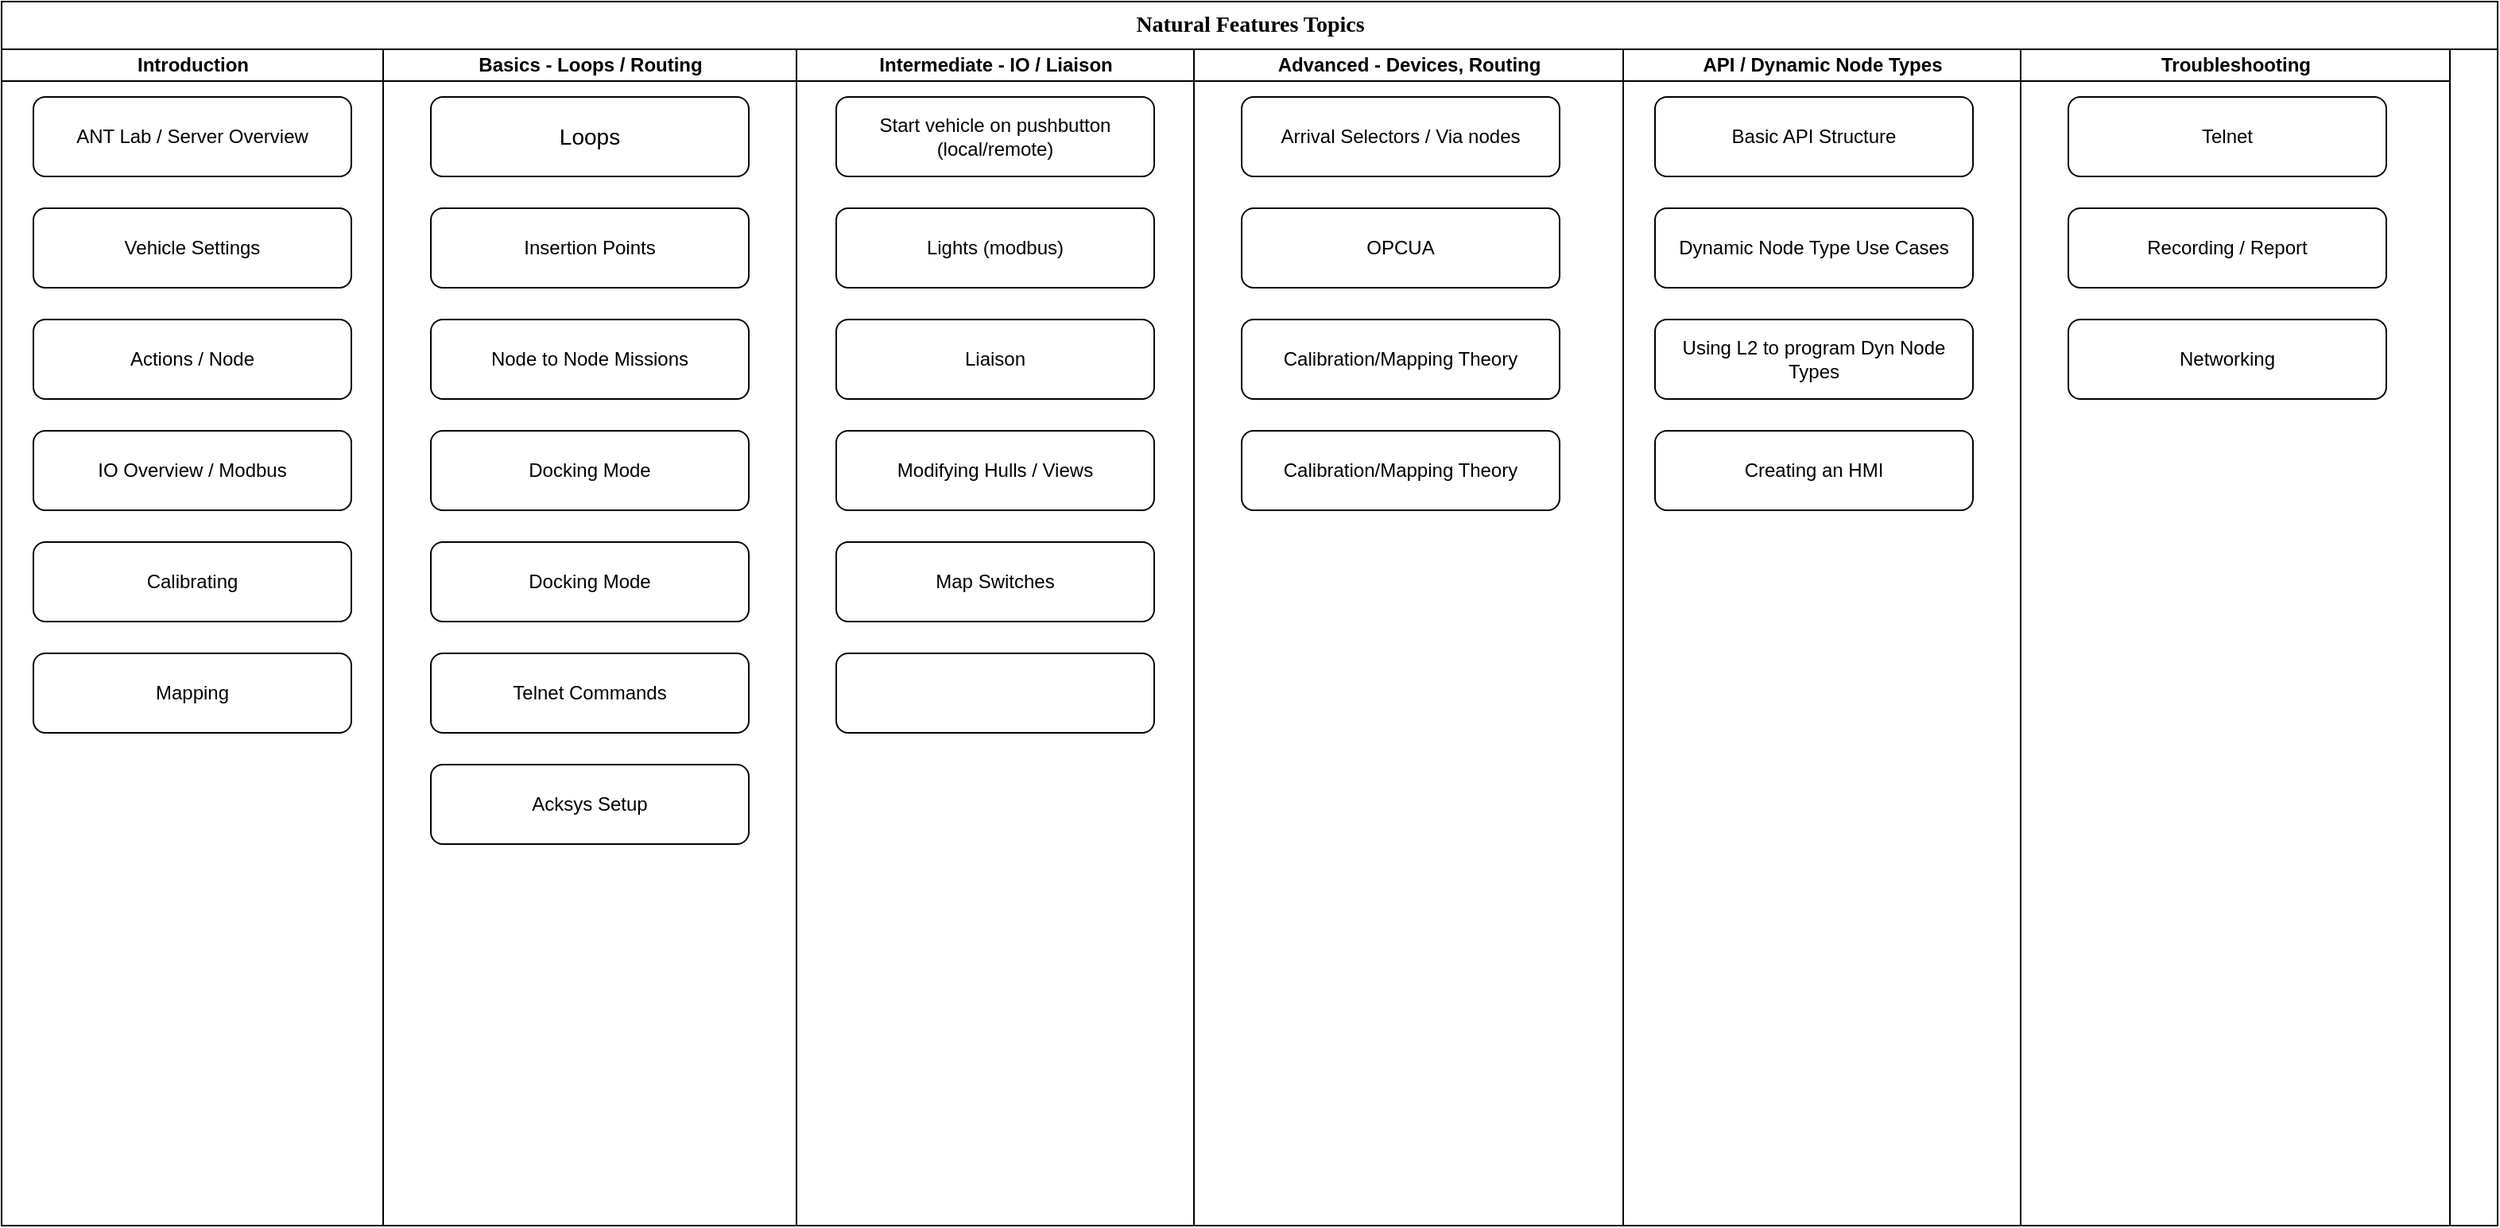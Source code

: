 <mxfile version="14.7.6" type="github" pages="2">
  <diagram name="Page-1" id="74e2e168-ea6b-b213-b513-2b3c1d86103e">
    <mxGraphModel dx="1422" dy="790" grid="1" gridSize="10" guides="1" tooltips="1" connect="1" arrows="1" fold="1" page="1" pageScale="1" pageWidth="1654" pageHeight="1169" background="none" math="0" shadow="0">
      <root>
        <mxCell id="0" />
        <mxCell id="1" parent="0" />
        <mxCell id="77e6c97f196da883-1" value="&lt;font style=&quot;font-size: 14px&quot;&gt;&lt;font style=&quot;font-size: 14px&quot;&gt;Natural Features Topics&lt;/font&gt;&lt;br&gt;&lt;/font&gt;" style="swimlane;html=1;childLayout=stackLayout;startSize=30;rounded=0;shadow=0;labelBackgroundColor=none;strokeWidth=1;fontFamily=Verdana;fontSize=8;align=center;" parent="1" vertex="1">
          <mxGeometry x="70" y="30" width="1570" height="770" as="geometry" />
        </mxCell>
        <mxCell id="77e6c97f196da883-2" value="Introduction" style="swimlane;html=1;startSize=20;" parent="77e6c97f196da883-1" vertex="1">
          <mxGeometry y="30" width="240" height="740" as="geometry" />
        </mxCell>
        <mxCell id="DaP6Y3IEQTladzm9sXex-2" value="ANT Lab / Server Overview" style="rounded=1;whiteSpace=wrap;html=1;" vertex="1" parent="77e6c97f196da883-2">
          <mxGeometry x="20" y="30" width="200" height="50" as="geometry" />
        </mxCell>
        <mxCell id="DaP6Y3IEQTladzm9sXex-3" value="Vehicle Settings" style="rounded=1;whiteSpace=wrap;html=1;" vertex="1" parent="77e6c97f196da883-2">
          <mxGeometry x="20" y="100" width="200" height="50" as="geometry" />
        </mxCell>
        <mxCell id="DaP6Y3IEQTladzm9sXex-4" value="Actions / Node " style="rounded=1;whiteSpace=wrap;html=1;" vertex="1" parent="77e6c97f196da883-2">
          <mxGeometry x="20" y="170" width="200" height="50" as="geometry" />
        </mxCell>
        <mxCell id="DaP6Y3IEQTladzm9sXex-5" value="IO Overview / Modbus" style="rounded=1;whiteSpace=wrap;html=1;" vertex="1" parent="77e6c97f196da883-2">
          <mxGeometry x="20" y="240" width="200" height="50" as="geometry" />
        </mxCell>
        <mxCell id="DaP6Y3IEQTladzm9sXex-6" value="Calibrating" style="rounded=1;whiteSpace=wrap;html=1;" vertex="1" parent="77e6c97f196da883-2">
          <mxGeometry x="20" y="310" width="200" height="50" as="geometry" />
        </mxCell>
        <mxCell id="DaP6Y3IEQTladzm9sXex-7" value="Mapping" style="rounded=1;whiteSpace=wrap;html=1;" vertex="1" parent="77e6c97f196da883-2">
          <mxGeometry x="20" y="380" width="200" height="50" as="geometry" />
        </mxCell>
        <mxCell id="77e6c97f196da883-3" value="Basics - Loops / Routing" style="swimlane;html=1;startSize=20;" parent="77e6c97f196da883-1" vertex="1">
          <mxGeometry x="240" y="30" width="260" height="740" as="geometry" />
        </mxCell>
        <mxCell id="DaP6Y3IEQTladzm9sXex-1" value="&lt;font style=&quot;font-size: 14px&quot;&gt;Loops&lt;/font&gt;" style="rounded=1;whiteSpace=wrap;html=1;" vertex="1" parent="77e6c97f196da883-3">
          <mxGeometry x="30" y="30" width="200" height="50" as="geometry" />
        </mxCell>
        <mxCell id="DaP6Y3IEQTladzm9sXex-22" value="Insertion Points" style="rounded=1;whiteSpace=wrap;html=1;" vertex="1" parent="77e6c97f196da883-3">
          <mxGeometry x="30" y="100" width="200" height="50" as="geometry" />
        </mxCell>
        <mxCell id="DaP6Y3IEQTladzm9sXex-23" value="Node to Node Missions" style="rounded=1;whiteSpace=wrap;html=1;" vertex="1" parent="77e6c97f196da883-3">
          <mxGeometry x="30" y="170" width="200" height="50" as="geometry" />
        </mxCell>
        <mxCell id="DaP6Y3IEQTladzm9sXex-24" value="Docking Mode" style="rounded=1;whiteSpace=wrap;html=1;" vertex="1" parent="77e6c97f196da883-3">
          <mxGeometry x="30" y="240" width="200" height="50" as="geometry" />
        </mxCell>
        <mxCell id="DaP6Y3IEQTladzm9sXex-25" value="Docking Mode" style="rounded=1;whiteSpace=wrap;html=1;" vertex="1" parent="77e6c97f196da883-3">
          <mxGeometry x="30" y="310" width="200" height="50" as="geometry" />
        </mxCell>
        <mxCell id="DaP6Y3IEQTladzm9sXex-26" value="Telnet Commands" style="rounded=1;whiteSpace=wrap;html=1;" vertex="1" parent="77e6c97f196da883-3">
          <mxGeometry x="30" y="380" width="200" height="50" as="geometry" />
        </mxCell>
        <mxCell id="DaP6Y3IEQTladzm9sXex-43" value="Acksys Setup" style="rounded=1;whiteSpace=wrap;html=1;" vertex="1" parent="77e6c97f196da883-3">
          <mxGeometry x="30" y="450" width="200" height="50" as="geometry" />
        </mxCell>
        <mxCell id="77e6c97f196da883-4" value="Intermediate - IO / Liaison" style="swimlane;html=1;startSize=20;" parent="77e6c97f196da883-1" vertex="1">
          <mxGeometry x="500" y="30" width="250" height="740" as="geometry" />
        </mxCell>
        <mxCell id="DaP6Y3IEQTladzm9sXex-27" value="Start vehicle on pushbutton (local/remote)" style="rounded=1;whiteSpace=wrap;html=1;" vertex="1" parent="77e6c97f196da883-4">
          <mxGeometry x="25" y="30" width="200" height="50" as="geometry" />
        </mxCell>
        <mxCell id="DaP6Y3IEQTladzm9sXex-28" value="Lights (modbus)" style="rounded=1;whiteSpace=wrap;html=1;" vertex="1" parent="77e6c97f196da883-4">
          <mxGeometry x="25" y="100" width="200" height="50" as="geometry" />
        </mxCell>
        <mxCell id="DaP6Y3IEQTladzm9sXex-29" value="Liaison " style="rounded=1;whiteSpace=wrap;html=1;" vertex="1" parent="77e6c97f196da883-4">
          <mxGeometry x="25" y="170" width="200" height="50" as="geometry" />
        </mxCell>
        <mxCell id="DaP6Y3IEQTladzm9sXex-30" value="Modifying Hulls / Views" style="rounded=1;whiteSpace=wrap;html=1;" vertex="1" parent="77e6c97f196da883-4">
          <mxGeometry x="25" y="240" width="200" height="50" as="geometry" />
        </mxCell>
        <mxCell id="DaP6Y3IEQTladzm9sXex-33" value="Map Switches" style="rounded=1;whiteSpace=wrap;html=1;" vertex="1" parent="77e6c97f196da883-4">
          <mxGeometry x="25" y="310" width="200" height="50" as="geometry" />
        </mxCell>
        <mxCell id="DaP6Y3IEQTladzm9sXex-44" value="" style="rounded=1;whiteSpace=wrap;html=1;" vertex="1" parent="77e6c97f196da883-4">
          <mxGeometry x="25" y="380" width="200" height="50" as="geometry" />
        </mxCell>
        <mxCell id="77e6c97f196da883-5" value="Advanced - Devices, Routing" style="swimlane;html=1;startSize=20;" parent="77e6c97f196da883-1" vertex="1">
          <mxGeometry x="750" y="30" width="270" height="740" as="geometry" />
        </mxCell>
        <mxCell id="DaP6Y3IEQTladzm9sXex-31" value="Arrival Selectors / Via nodes" style="rounded=1;whiteSpace=wrap;html=1;" vertex="1" parent="77e6c97f196da883-5">
          <mxGeometry x="30" y="30" width="200" height="50" as="geometry" />
        </mxCell>
        <mxCell id="DaP6Y3IEQTladzm9sXex-32" value="OPCUA" style="rounded=1;whiteSpace=wrap;html=1;" vertex="1" parent="77e6c97f196da883-5">
          <mxGeometry x="30" y="100" width="200" height="50" as="geometry" />
        </mxCell>
        <mxCell id="DaP6Y3IEQTladzm9sXex-34" value="Calibration/Mapping Theory" style="rounded=1;whiteSpace=wrap;html=1;" vertex="1" parent="77e6c97f196da883-5">
          <mxGeometry x="30" y="170" width="200" height="50" as="geometry" />
        </mxCell>
        <mxCell id="DaP6Y3IEQTladzm9sXex-35" value="Calibration/Mapping Theory" style="rounded=1;whiteSpace=wrap;html=1;" vertex="1" parent="77e6c97f196da883-5">
          <mxGeometry x="30" y="240" width="200" height="50" as="geometry" />
        </mxCell>
        <mxCell id="77e6c97f196da883-6" value="API / Dynamic Node Types" style="swimlane;html=1;startSize=20;" parent="77e6c97f196da883-1" vertex="1">
          <mxGeometry x="1020" y="30" width="250" height="740" as="geometry" />
        </mxCell>
        <mxCell id="DaP6Y3IEQTladzm9sXex-36" value="Basic API Structure" style="rounded=1;whiteSpace=wrap;html=1;" vertex="1" parent="77e6c97f196da883-6">
          <mxGeometry x="20" y="30" width="200" height="50" as="geometry" />
        </mxCell>
        <mxCell id="DaP6Y3IEQTladzm9sXex-37" value="Using L2 to program Dyn Node Types" style="rounded=1;whiteSpace=wrap;html=1;" vertex="1" parent="77e6c97f196da883-6">
          <mxGeometry x="20" y="170" width="200" height="50" as="geometry" />
        </mxCell>
        <mxCell id="DaP6Y3IEQTladzm9sXex-38" value="Dynamic Node Type Use Cases" style="rounded=1;whiteSpace=wrap;html=1;" vertex="1" parent="77e6c97f196da883-6">
          <mxGeometry x="20" y="100" width="200" height="50" as="geometry" />
        </mxCell>
        <mxCell id="DaP6Y3IEQTladzm9sXex-39" value="Creating an HMI" style="rounded=1;whiteSpace=wrap;html=1;" vertex="1" parent="77e6c97f196da883-6">
          <mxGeometry x="20" y="240" width="200" height="50" as="geometry" />
        </mxCell>
        <mxCell id="77e6c97f196da883-7" value="Troubleshooting" style="swimlane;html=1;startSize=20;" parent="77e6c97f196da883-1" vertex="1">
          <mxGeometry x="1270" y="30" width="270" height="740" as="geometry" />
        </mxCell>
        <mxCell id="DaP6Y3IEQTladzm9sXex-40" value="Telnet" style="rounded=1;whiteSpace=wrap;html=1;" vertex="1" parent="77e6c97f196da883-7">
          <mxGeometry x="30" y="30" width="200" height="50" as="geometry" />
        </mxCell>
        <mxCell id="DaP6Y3IEQTladzm9sXex-41" value="Recording / Report" style="rounded=1;whiteSpace=wrap;html=1;" vertex="1" parent="77e6c97f196da883-7">
          <mxGeometry x="30" y="100" width="200" height="50" as="geometry" />
        </mxCell>
        <mxCell id="DaP6Y3IEQTladzm9sXex-42" value="Networking" style="rounded=1;whiteSpace=wrap;html=1;" vertex="1" parent="77e6c97f196da883-7">
          <mxGeometry x="30" y="170" width="200" height="50" as="geometry" />
        </mxCell>
      </root>
    </mxGraphModel>
  </diagram>
  <diagram name="Copy of Page-1" id="BS8bpjZylZoCPS49E0XL">
    <mxGraphModel dx="1422" dy="790" grid="1" gridSize="10" guides="1" tooltips="1" connect="1" arrows="1" fold="1" page="1" pageScale="1" pageWidth="1100" pageHeight="850" background="none" math="0" shadow="0">
      <root>
        <mxCell id="oa9NX1KwK3xgsOEoLZF8-0" />
        <mxCell id="oa9NX1KwK3xgsOEoLZF8-1" parent="oa9NX1KwK3xgsOEoLZF8-0" />
        <mxCell id="oa9NX1KwK3xgsOEoLZF8-2" value="Pool" style="swimlane;html=1;childLayout=stackLayout;startSize=20;rounded=0;shadow=0;labelBackgroundColor=none;strokeWidth=1;fontFamily=Verdana;fontSize=8;align=center;" vertex="1" parent="oa9NX1KwK3xgsOEoLZF8-1">
          <mxGeometry x="70" y="40" width="960" height="750" as="geometry" />
        </mxCell>
        <mxCell id="oa9NX1KwK3xgsOEoLZF8-3" value="Basics" style="swimlane;html=1;startSize=20;" vertex="1" parent="oa9NX1KwK3xgsOEoLZF8-2">
          <mxGeometry y="20" width="160" height="730" as="geometry" />
        </mxCell>
        <mxCell id="oa9NX1KwK3xgsOEoLZF8-4" value="Lane 2" style="swimlane;html=1;startSize=20;" vertex="1" parent="oa9NX1KwK3xgsOEoLZF8-2">
          <mxGeometry x="160" y="20" width="160" height="730" as="geometry" />
        </mxCell>
        <mxCell id="oa9NX1KwK3xgsOEoLZF8-5" value="Lane 3" style="swimlane;html=1;startSize=20;" vertex="1" parent="oa9NX1KwK3xgsOEoLZF8-2">
          <mxGeometry x="320" y="20" width="160" height="730" as="geometry" />
        </mxCell>
        <mxCell id="oa9NX1KwK3xgsOEoLZF8-6" value="Lane 4" style="swimlane;html=1;startSize=20;" vertex="1" parent="oa9NX1KwK3xgsOEoLZF8-2">
          <mxGeometry x="480" y="20" width="160" height="730" as="geometry" />
        </mxCell>
        <mxCell id="oa9NX1KwK3xgsOEoLZF8-7" value="Lane 5" style="swimlane;html=1;startSize=20;" vertex="1" parent="oa9NX1KwK3xgsOEoLZF8-2">
          <mxGeometry x="640" y="20" width="160" height="730" as="geometry" />
        </mxCell>
        <mxCell id="oa9NX1KwK3xgsOEoLZF8-8" value="Lane 6" style="swimlane;html=1;startSize=20;" vertex="1" parent="oa9NX1KwK3xgsOEoLZF8-2">
          <mxGeometry x="800" y="20" width="160" height="730" as="geometry" />
        </mxCell>
      </root>
    </mxGraphModel>
  </diagram>
</mxfile>

